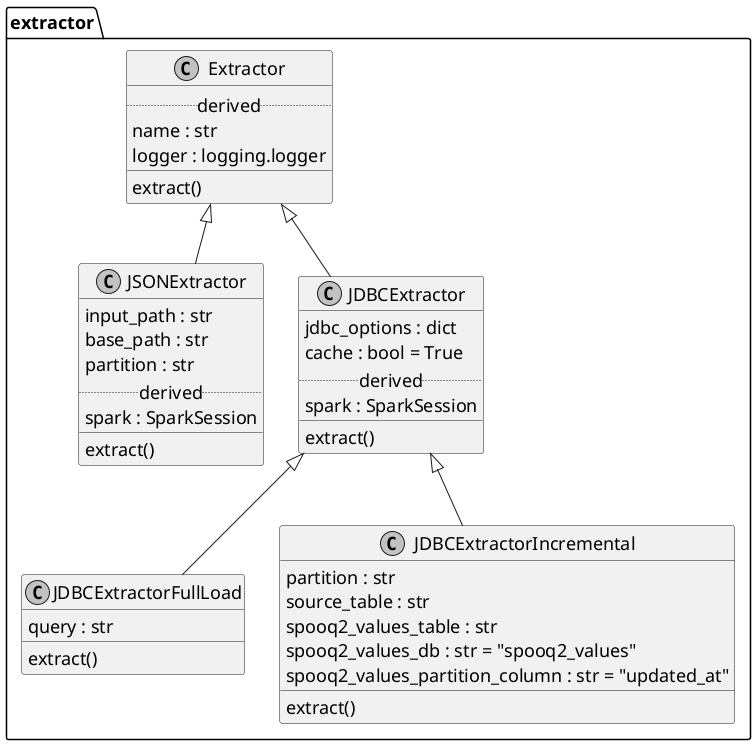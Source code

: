 @startuml

skinparam monochrome true
skinparam defaultFontname Bitstream Vera Sans Mono
skinparam defaultFontSize 18

' left to right direction


' namespace spooq2 {
  namespace extractor {
      
      class Extractor {
        .. derived ..
        name : str
        logger : logging.logger
        __
        extract()
      }
      Extractor <|-- JSONExtractor
      class JSONExtractor{
        input_path : str
        base_path : str
        partition : str
        .. derived ..
        spark : SparkSession
        __
        extract()
      }
      Extractor <|-- JDBCExtractor
      class JDBCExtractor{
        jdbc_options : dict
        cache : bool = True
        .. derived ..
        spark : SparkSession
        __
        extract()
      }
      JDBCExtractor <|-- JDBCExtractorFullLoad
      class JDBCExtractorFullLoad {
        query : str
        __
        extract()
      }
      JDBCExtractor <|-- JDBCExtractorIncremental
      class JDBCExtractorIncremental {
        partition : str 
        source_table : str 
        spooq2_values_table : str 
        spooq2_values_db : str = "spooq2_values"
        spooq2_values_partition_column : str = "updated_at"
        __
        extract()
      }

  }
' }
 @enduml

